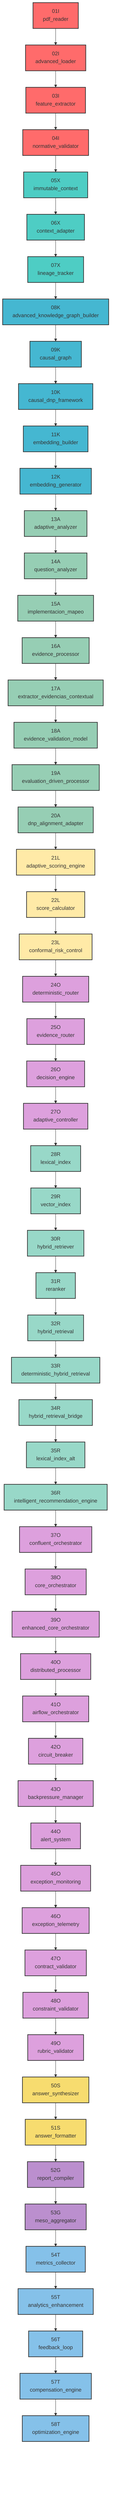 graph TD

  01I["01I<br/>pdf_reader"]
  02I["02I<br/>advanced_loader"]
  03I["03I<br/>feature_extractor"]
  04I["04I<br/>normative_validator"]
  05X["05X<br/>immutable_context"]
  06X["06X<br/>context_adapter"]
  07X["07X<br/>lineage_tracker"]
  08K["08K<br/>advanced_knowledge_graph_builder"]
  09K["09K<br/>causal_graph"]
  10K["10K<br/>causal_dnp_framework"]
  11K["11K<br/>embedding_builder"]
  12K["12K<br/>embedding_generator"]
  13A["13A<br/>adaptive_analyzer"]
  14A["14A<br/>question_analyzer"]
  15A["15A<br/>implementacion_mapeo"]
  16A["16A<br/>evidence_processor"]
  17A["17A<br/>extractor_evidencias_contextual"]
  18A["18A<br/>evidence_validation_model"]
  19A["19A<br/>evaluation_driven_processor"]
  20A["20A<br/>dnp_alignment_adapter"]
  21L["21L<br/>adaptive_scoring_engine"]
  22L["22L<br/>score_calculator"]
  23L["23L<br/>conformal_risk_control"]
  24O["24O<br/>deterministic_router"]
  25O["25O<br/>evidence_router"]
  26O["26O<br/>decision_engine"]
  27O["27O<br/>adaptive_controller"]
  28R["28R<br/>lexical_index"]
  29R["29R<br/>vector_index"]
  30R["30R<br/>hybrid_retriever"]
  31R["31R<br/>reranker"]
  32R["32R<br/>hybrid_retrieval"]
  33R["33R<br/>deterministic_hybrid_retrieval"]
  34R["34R<br/>hybrid_retrieval_bridge"]
  35R["35R<br/>lexical_index_alt"]
  36R["36R<br/>intelligent_recommendation_engine"]
  37O["37O<br/>confluent_orchestrator"]
  38O["38O<br/>core_orchestrator"]
  39O["39O<br/>enhanced_core_orchestrator"]
  40O["40O<br/>distributed_processor"]
  41O["41O<br/>airflow_orchestrator"]
  42O["42O<br/>circuit_breaker"]
  43O["43O<br/>backpressure_manager"]
  44O["44O<br/>alert_system"]
  45O["45O<br/>exception_monitoring"]
  46O["46O<br/>exception_telemetry"]
  47O["47O<br/>contract_validator"]
  48O["48O<br/>constraint_validator"]
  49O["49O<br/>rubric_validator"]
  50S["50S<br/>answer_synthesizer"]
  51S["51S<br/>answer_formatter"]
  52G["52G<br/>report_compiler"]
  53G["53G<br/>meso_aggregator"]
  54T["54T<br/>metrics_collector"]
  55T["55T<br/>analytics_enhancement"]
  56T["56T<br/>feedback_loop"]
  57T["57T<br/>compensation_engine"]
  58T["58T<br/>optimization_engine"]

  01I --> 02I
  02I --> 03I
  03I --> 04I
  04I --> 05X
  05X --> 06X
  06X --> 07X
  07X --> 08K
  08K --> 09K
  09K --> 10K
  10K --> 11K
  11K --> 12K
  12K --> 13A
  13A --> 14A
  14A --> 15A
  15A --> 16A
  16A --> 17A
  17A --> 18A
  18A --> 19A
  19A --> 20A
  20A --> 21L
  21L --> 22L
  22L --> 23L
  23L --> 24O
  24O --> 25O
  25O --> 26O
  26O --> 27O
  27O --> 28R
  28R --> 29R
  29R --> 30R
  30R --> 31R
  31R --> 32R
  32R --> 33R
  33R --> 34R
  34R --> 35R
  35R --> 36R
  36R --> 37O
  37O --> 38O
  38O --> 39O
  39O --> 40O
  40O --> 41O
  41O --> 42O
  42O --> 43O
  43O --> 44O
  44O --> 45O
  45O --> 46O
  46O --> 47O
  47O --> 48O
  48O --> 49O
  49O --> 50S
  50S --> 51S
  51S --> 52G
  52G --> 53G
  53G --> 54T
  54T --> 55T
  55T --> 56T
  56T --> 57T
  57T --> 58T

  %% Styling
  classDef ingestionpreparation fill:#FF6B6B,stroke:#333,stroke-width:2px
  classDef contextconstruction fill:#4ECDC4,stroke:#333,stroke-width:2px
  classDef knowledgeextraction fill:#45B7D1,stroke:#333,stroke-width:2px
  classDef analysisnlp fill:#96CEB4,stroke:#333,stroke-width:2px
  classDef classificationevaluation fill:#FFEAA7,stroke:#333,stroke-width:2px
  classDef orchestrationcontrol fill:#DDA0DD,stroke:#333,stroke-width:2px
  classDef searchretrieval fill:#98D8C8,stroke:#333,stroke-width:2px
  classDef synthesisoutput fill:#F7DC6F,stroke:#333,stroke-width:2px
  classDef aggregationreporting fill:#BB8FCE,stroke:#333,stroke-width:2px
  classDef integrationstorage fill:#85C1E9,stroke:#333,stroke-width:2px
  classDef unclassified fill:#BDC3C7,stroke:#333,stroke-width:2px

  class 01I,02I,03I,04I ingestionpreparation
  class 05X,06X,07X contextconstruction
  class 08K,09K,10K,11K,12K knowledgeextraction
  class 13A,14A,15A,16A,17A,18A,19A,20A analysisnlp
  class 21L,22L,23L classificationevaluation
  class 24O,25O,26O,27O,37O,38O,39O,40O,41O,42O,43O,44O,45O,46O,47O,48O,49O orchestrationcontrol
  class 28R,29R,30R,31R,32R,33R,34R,35R,36R searchretrieval
  class 50S,51S synthesisoutput
  class 52G,53G aggregationreporting
  class 54T,55T,56T,57T,58T integrationstorage